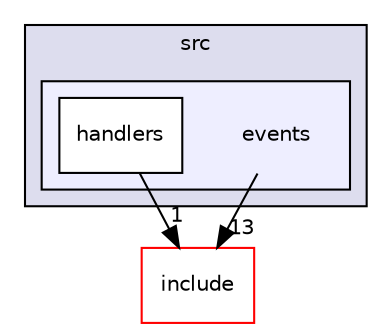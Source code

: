 digraph "events" {
  compound=true
  node [ fontsize="10", fontname="Helvetica"];
  edge [ labelfontsize="10", labelfontname="Helvetica"];
  subgraph clusterdir_a065c5f60305fee3569f887679366939 {
    graph [ bgcolor="#ddddee", pencolor="black", label="src" fontname="Helvetica", fontsize="10", URL="dir_a065c5f60305fee3569f887679366939.html"]
  subgraph clusterdir_1f610d0c5c1fad7784991781c5f43f87 {
    graph [ bgcolor="#eeeeff", pencolor="black", label="" URL="dir_1f610d0c5c1fad7784991781c5f43f87.html"];
    dir_1f610d0c5c1fad7784991781c5f43f87 [shape=plaintext label="events"];
  dir_7e262b165230ea18ff7585a68038762f [shape=box label="handlers" fillcolor="white" style="filled" URL="dir_7e262b165230ea18ff7585a68038762f.html"];
  }
  }
  dir_5a30104352ef4255dc24354b02eb2d20 [shape=box label="include" fillcolor="white" style="filled" color="red" URL="dir_5a30104352ef4255dc24354b02eb2d20.html"];
  dir_1f610d0c5c1fad7784991781c5f43f87->dir_5a30104352ef4255dc24354b02eb2d20 [headlabel="13", labeldistance=1.5 headhref="dir_000007_000003.html"];
  dir_7e262b165230ea18ff7585a68038762f->dir_5a30104352ef4255dc24354b02eb2d20 [headlabel="1", labeldistance=1.5 headhref="dir_000008_000003.html"];
}
